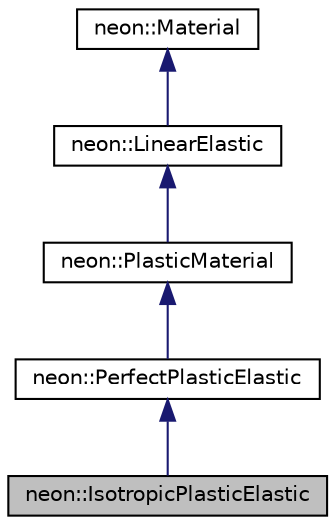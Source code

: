 digraph "neon::IsotropicPlasticElastic"
{
 // INTERACTIVE_SVG=YES
  edge [fontname="Helvetica",fontsize="10",labelfontname="Helvetica",labelfontsize="10"];
  node [fontname="Helvetica",fontsize="10",shape=record];
  Node5 [label="neon::IsotropicPlasticElastic",height=0.2,width=0.4,color="black", fillcolor="grey75", style="filled", fontcolor="black"];
  Node6 -> Node5 [dir="back",color="midnightblue",fontsize="10",style="solid",fontname="Helvetica"];
  Node6 [label="neon::PerfectPlasticElastic",height=0.2,width=0.4,color="black", fillcolor="white", style="filled",URL="$classneon_1_1PerfectPlasticElastic.html"];
  Node7 -> Node6 [dir="back",color="midnightblue",fontsize="10",style="solid",fontname="Helvetica"];
  Node7 [label="neon::PlasticMaterial",height=0.2,width=0.4,color="black", fillcolor="white", style="filled",URL="$classneon_1_1PlasticMaterial.html"];
  Node8 -> Node7 [dir="back",color="midnightblue",fontsize="10",style="solid",fontname="Helvetica"];
  Node8 [label="neon::LinearElastic",height=0.2,width=0.4,color="black", fillcolor="white", style="filled",URL="$classneon_1_1LinearElastic.html"];
  Node9 -> Node8 [dir="back",color="midnightblue",fontsize="10",style="solid",fontname="Helvetica"];
  Node9 [label="neon::Material",height=0.2,width=0.4,color="black", fillcolor="white", style="filled",URL="$classneon_1_1Material.html"];
}
